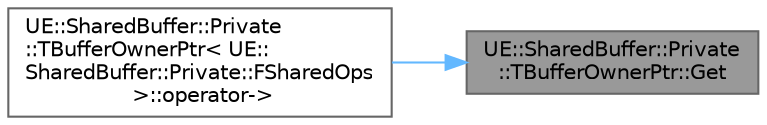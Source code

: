 digraph "UE::SharedBuffer::Private::TBufferOwnerPtr::Get"
{
 // INTERACTIVE_SVG=YES
 // LATEX_PDF_SIZE
  bgcolor="transparent";
  edge [fontname=Helvetica,fontsize=10,labelfontname=Helvetica,labelfontsize=10];
  node [fontname=Helvetica,fontsize=10,shape=box,height=0.2,width=0.4];
  rankdir="RL";
  Node1 [id="Node000001",label="UE::SharedBuffer::Private\l::TBufferOwnerPtr::Get",height=0.2,width=0.4,color="gray40", fillcolor="grey60", style="filled", fontcolor="black",tooltip=" "];
  Node1 -> Node2 [id="edge1_Node000001_Node000002",dir="back",color="steelblue1",style="solid",tooltip=" "];
  Node2 [id="Node000002",label="UE::SharedBuffer::Private\l::TBufferOwnerPtr\< UE::\lSharedBuffer::Private::FSharedOps\l \>::operator-\>",height=0.2,width=0.4,color="grey40", fillcolor="white", style="filled",URL="$df/d20/classUE_1_1SharedBuffer_1_1Private_1_1TBufferOwnerPtr.html#a045be755575996d69028a27c3f13b894",tooltip=" "];
}
